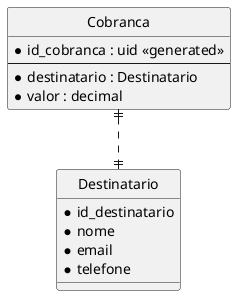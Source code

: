 @startuml
hide circle
skinparam linetype ortho

entity "Cobranca" as cob {
  *id_cobranca : uid <<generated>>
  --
  *destinatario : Destinatario
  *valor : decimal
}
note right of cob::links
  lista com o id dos links
end note

entity "Destinatario" as dt {
    *id_destinatario
    *nome
    *email
    *telefone
}

cob ||..|| dt
@enduml